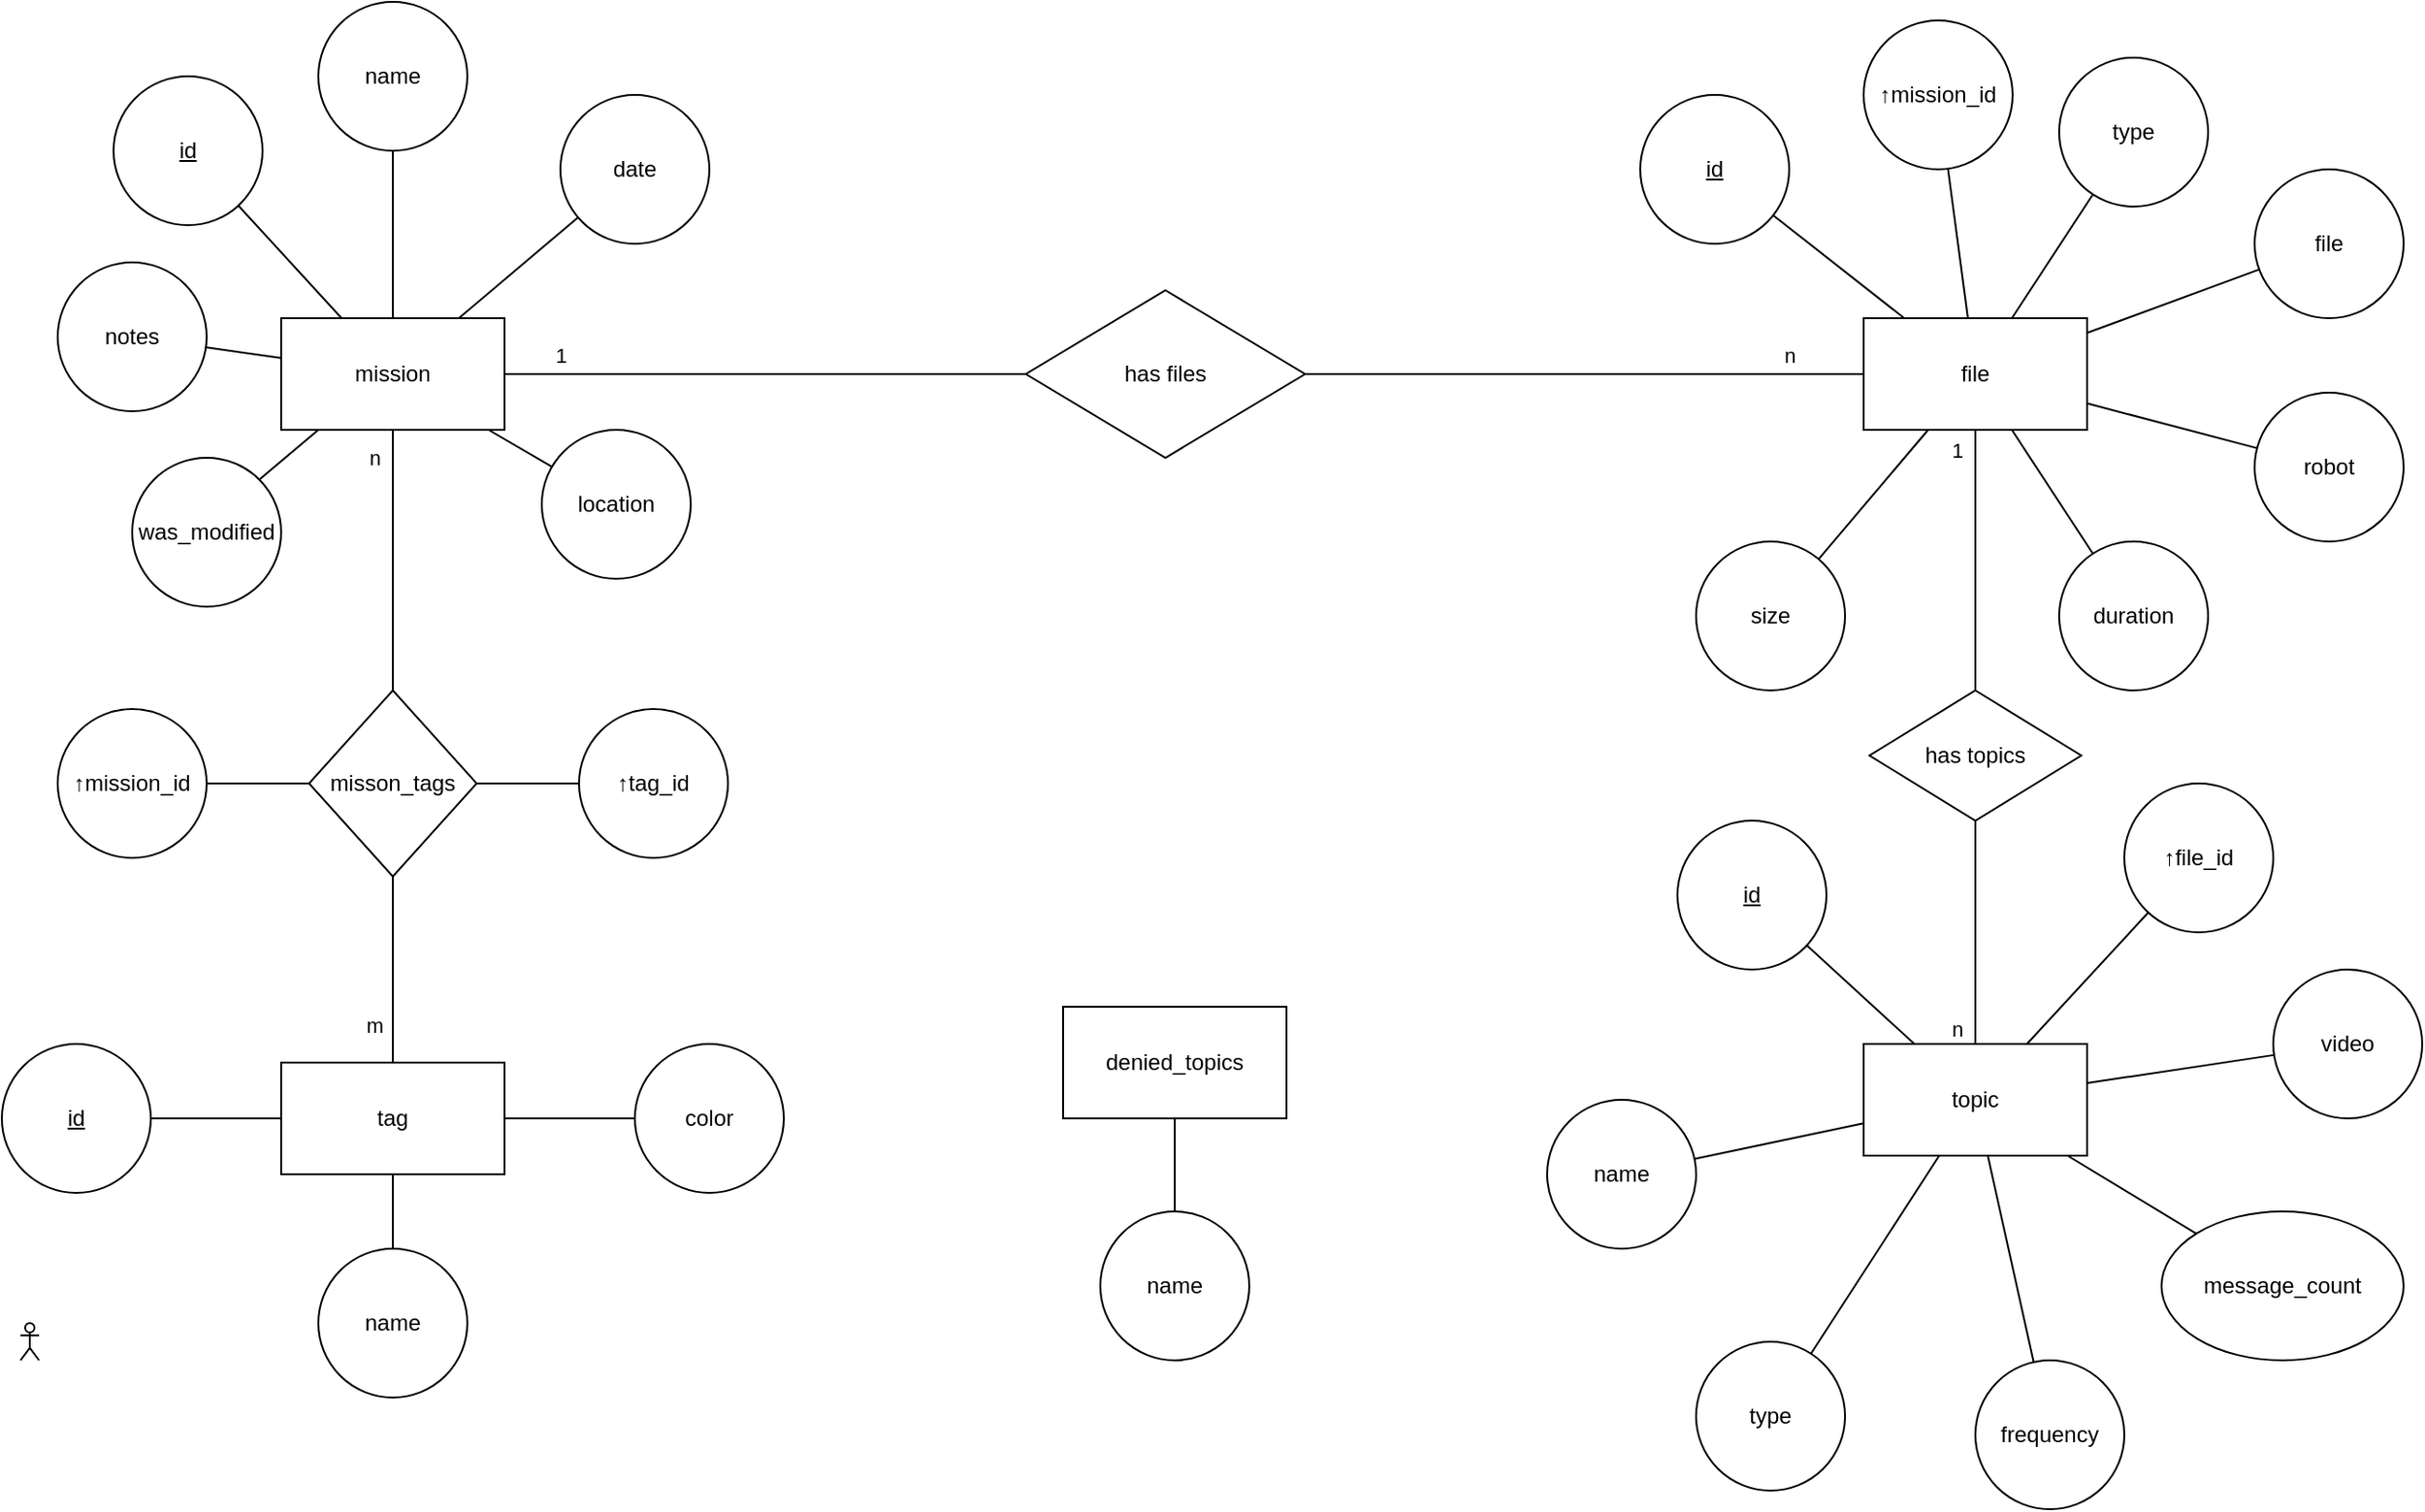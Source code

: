 <mxfile version="22.0.3" type="device">
  <diagram name="Seite-1" id="eEK6tJzWUq_Xgrh8uvsy">
    <mxGraphModel dx="2261" dy="788" grid="1" gridSize="10" guides="1" tooltips="1" connect="1" arrows="1" fold="1" page="1" pageScale="1" pageWidth="827" pageHeight="1169" math="0" shadow="0">
      <root>
        <mxCell id="0" />
        <mxCell id="1" parent="0" />
        <mxCell id="IEV2_4xZXgcrZPCh5aBY-7" value="" style="edgeStyle=none;shape=connector;rounded=0;orthogonalLoop=1;jettySize=auto;html=1;strokeColor=default;align=center;verticalAlign=middle;fontFamily=Helvetica;fontSize=11;fontColor=default;labelBackgroundColor=default;endArrow=none;" parent="1" source="IEV2_4xZXgcrZPCh5aBY-1" target="IEV2_4xZXgcrZPCh5aBY-6" edge="1">
          <mxGeometry relative="1" as="geometry" />
        </mxCell>
        <mxCell id="IEV2_4xZXgcrZPCh5aBY-9" value="" style="edgeStyle=none;shape=connector;rounded=0;orthogonalLoop=1;jettySize=auto;html=1;strokeColor=default;align=center;verticalAlign=middle;fontFamily=Helvetica;fontSize=11;fontColor=default;labelBackgroundColor=default;endArrow=none;" parent="1" source="IEV2_4xZXgcrZPCh5aBY-1" target="IEV2_4xZXgcrZPCh5aBY-8" edge="1">
          <mxGeometry relative="1" as="geometry" />
        </mxCell>
        <mxCell id="IEV2_4xZXgcrZPCh5aBY-11" value="" style="edgeStyle=none;shape=connector;rounded=0;orthogonalLoop=1;jettySize=auto;html=1;strokeColor=default;align=center;verticalAlign=middle;fontFamily=Helvetica;fontSize=11;fontColor=default;labelBackgroundColor=default;endArrow=none;" parent="1" source="IEV2_4xZXgcrZPCh5aBY-1" target="IEV2_4xZXgcrZPCh5aBY-10" edge="1">
          <mxGeometry relative="1" as="geometry" />
        </mxCell>
        <mxCell id="IEV2_4xZXgcrZPCh5aBY-13" value="" style="edgeStyle=none;shape=connector;rounded=0;orthogonalLoop=1;jettySize=auto;html=1;strokeColor=default;align=center;verticalAlign=middle;fontFamily=Helvetica;fontSize=11;fontColor=default;labelBackgroundColor=default;endArrow=none;" parent="1" source="IEV2_4xZXgcrZPCh5aBY-1" target="IEV2_4xZXgcrZPCh5aBY-12" edge="1">
          <mxGeometry relative="1" as="geometry" />
        </mxCell>
        <mxCell id="IEV2_4xZXgcrZPCh5aBY-15" value="" style="edgeStyle=none;shape=connector;rounded=0;orthogonalLoop=1;jettySize=auto;html=1;strokeColor=default;align=center;verticalAlign=middle;fontFamily=Helvetica;fontSize=11;fontColor=default;labelBackgroundColor=default;endArrow=none;" parent="1" source="IEV2_4xZXgcrZPCh5aBY-1" target="IEV2_4xZXgcrZPCh5aBY-14" edge="1">
          <mxGeometry relative="1" as="geometry" />
        </mxCell>
        <mxCell id="SEpBGBXVKz4lL8wIs69e-5" value="1" style="edgeLabel;html=1;align=center;verticalAlign=middle;resizable=0;points=[];fontFamily=Helvetica;fontSize=11;fontColor=default;labelBackgroundColor=default;" parent="IEV2_4xZXgcrZPCh5aBY-15" vertex="1" connectable="0">
          <mxGeometry x="-0.193" y="-4" relative="1" as="geometry">
            <mxPoint x="-83" y="-14" as="offset" />
          </mxGeometry>
        </mxCell>
        <mxCell id="IEV2_4xZXgcrZPCh5aBY-18" value="" style="edgeStyle=none;shape=connector;rounded=0;orthogonalLoop=1;jettySize=auto;html=1;strokeColor=default;align=center;verticalAlign=middle;fontFamily=Helvetica;fontSize=11;fontColor=default;labelBackgroundColor=default;endArrow=none;" parent="1" source="IEV2_4xZXgcrZPCh5aBY-2" target="IEV2_4xZXgcrZPCh5aBY-17" edge="1">
          <mxGeometry relative="1" as="geometry" />
        </mxCell>
        <mxCell id="IEV2_4xZXgcrZPCh5aBY-37" value="" style="edgeStyle=none;shape=connector;rounded=0;orthogonalLoop=1;jettySize=auto;html=1;strokeColor=default;align=center;verticalAlign=middle;fontFamily=Helvetica;fontSize=11;fontColor=default;labelBackgroundColor=default;endArrow=none;" parent="1" source="IEV2_4xZXgcrZPCh5aBY-1" target="IEV2_4xZXgcrZPCh5aBY-36" edge="1">
          <mxGeometry relative="1" as="geometry" />
        </mxCell>
        <mxCell id="yFVp-f67cgObmFMIJafd-4" value="" style="edgeStyle=none;shape=connector;rounded=0;orthogonalLoop=1;jettySize=auto;html=1;labelBackgroundColor=default;strokeColor=default;align=center;verticalAlign=middle;fontFamily=Helvetica;fontSize=11;fontColor=default;endArrow=none;" parent="1" source="IEV2_4xZXgcrZPCh5aBY-1" target="yFVp-f67cgObmFMIJafd-3" edge="1">
          <mxGeometry relative="1" as="geometry" />
        </mxCell>
        <mxCell id="yFVp-f67cgObmFMIJafd-20" value="n" style="edgeLabel;html=1;align=center;verticalAlign=middle;resizable=0;points=[];fontSize=11;fontFamily=Helvetica;fontColor=default;" parent="yFVp-f67cgObmFMIJafd-4" vertex="1" connectable="0">
          <mxGeometry x="-0.171" y="2" relative="1" as="geometry">
            <mxPoint x="-12" y="-43" as="offset" />
          </mxGeometry>
        </mxCell>
        <mxCell id="IEV2_4xZXgcrZPCh5aBY-1" value="mission" style="rounded=0;whiteSpace=wrap;html=1;" parent="1" vertex="1">
          <mxGeometry y="190" width="120" height="60" as="geometry" />
        </mxCell>
        <mxCell id="IEV2_4xZXgcrZPCh5aBY-16" value="" style="edgeStyle=none;shape=connector;rounded=0;orthogonalLoop=1;jettySize=auto;html=1;strokeColor=default;align=center;verticalAlign=middle;fontFamily=Helvetica;fontSize=11;fontColor=default;labelBackgroundColor=default;endArrow=none;" parent="1" source="IEV2_4xZXgcrZPCh5aBY-2" target="IEV2_4xZXgcrZPCh5aBY-14" edge="1">
          <mxGeometry relative="1" as="geometry" />
        </mxCell>
        <mxCell id="SEpBGBXVKz4lL8wIs69e-6" value="n" style="edgeLabel;html=1;align=center;verticalAlign=middle;resizable=0;points=[];fontFamily=Helvetica;fontSize=11;fontColor=default;labelBackgroundColor=default;" parent="IEV2_4xZXgcrZPCh5aBY-16" vertex="1" connectable="0">
          <mxGeometry x="-0.413" y="4" relative="1" as="geometry">
            <mxPoint x="48" y="-14" as="offset" />
          </mxGeometry>
        </mxCell>
        <mxCell id="IEV2_4xZXgcrZPCh5aBY-26" value="" style="edgeStyle=none;shape=connector;rounded=0;orthogonalLoop=1;jettySize=auto;html=1;strokeColor=default;align=center;verticalAlign=middle;fontFamily=Helvetica;fontSize=11;fontColor=default;labelBackgroundColor=default;endArrow=none;" parent="1" source="IEV2_4xZXgcrZPCh5aBY-2" target="IEV2_4xZXgcrZPCh5aBY-25" edge="1">
          <mxGeometry relative="1" as="geometry" />
        </mxCell>
        <mxCell id="IEV2_4xZXgcrZPCh5aBY-28" value="" style="edgeStyle=none;shape=connector;rounded=0;orthogonalLoop=1;jettySize=auto;html=1;strokeColor=default;align=center;verticalAlign=middle;fontFamily=Helvetica;fontSize=11;fontColor=default;labelBackgroundColor=default;endArrow=none;" parent="1" source="IEV2_4xZXgcrZPCh5aBY-2" target="IEV2_4xZXgcrZPCh5aBY-27" edge="1">
          <mxGeometry relative="1" as="geometry" />
        </mxCell>
        <mxCell id="IEV2_4xZXgcrZPCh5aBY-30" value="" style="edgeStyle=none;shape=connector;rounded=0;orthogonalLoop=1;jettySize=auto;html=1;strokeColor=default;align=center;verticalAlign=middle;fontFamily=Helvetica;fontSize=11;fontColor=default;labelBackgroundColor=default;endArrow=none;" parent="1" source="IEV2_4xZXgcrZPCh5aBY-2" target="IEV2_4xZXgcrZPCh5aBY-29" edge="1">
          <mxGeometry relative="1" as="geometry" />
        </mxCell>
        <mxCell id="IEV2_4xZXgcrZPCh5aBY-33" value="" style="edgeStyle=none;shape=connector;rounded=0;orthogonalLoop=1;jettySize=auto;html=1;strokeColor=default;align=center;verticalAlign=middle;fontFamily=Helvetica;fontSize=11;fontColor=default;labelBackgroundColor=default;endArrow=none;" parent="1" source="IEV2_4xZXgcrZPCh5aBY-2" target="IEV2_4xZXgcrZPCh5aBY-32" edge="1">
          <mxGeometry relative="1" as="geometry" />
        </mxCell>
        <mxCell id="ipABbC9-09sGIYnxHJdJ-5" value="" style="edgeStyle=none;shape=connector;rounded=0;orthogonalLoop=1;jettySize=auto;html=1;labelBackgroundColor=default;strokeColor=default;align=center;verticalAlign=middle;fontFamily=Helvetica;fontSize=11;fontColor=default;endArrow=none;" parent="1" source="q-uFyMMdHDvN8cZt7PUH-6" target="ipABbC9-09sGIYnxHJdJ-4" edge="1">
          <mxGeometry relative="1" as="geometry" />
        </mxCell>
        <mxCell id="ipABbC9-09sGIYnxHJdJ-6" value="n" style="edgeLabel;html=1;align=center;verticalAlign=middle;resizable=0;points=[];fontSize=11;fontFamily=Helvetica;fontColor=default;" parent="ipABbC9-09sGIYnxHJdJ-5" vertex="1" connectable="0">
          <mxGeometry x="0.831" y="1" relative="1" as="geometry">
            <mxPoint x="-11" y="2" as="offset" />
          </mxGeometry>
        </mxCell>
        <mxCell id="BLWQE060gQZjnjg_SST9-4" value="" style="edgeStyle=none;shape=connector;rounded=0;orthogonalLoop=1;jettySize=auto;html=1;labelBackgroundColor=default;strokeColor=default;align=center;verticalAlign=middle;fontFamily=Helvetica;fontSize=11;fontColor=default;endArrow=none;" parent="1" source="ipABbC9-09sGIYnxHJdJ-4" target="BLWQE060gQZjnjg_SST9-3" edge="1">
          <mxGeometry relative="1" as="geometry" />
        </mxCell>
        <mxCell id="q-uFyMMdHDvN8cZt7PUH-2" value="" style="edgeStyle=none;shape=connector;rounded=0;orthogonalLoop=1;jettySize=auto;html=1;labelBackgroundColor=default;strokeColor=default;align=center;verticalAlign=middle;fontFamily=Helvetica;fontSize=11;fontColor=default;endArrow=none;" parent="1" source="IEV2_4xZXgcrZPCh5aBY-2" target="IEV2_4xZXgcrZPCh5aBY-23" edge="1">
          <mxGeometry relative="1" as="geometry" />
        </mxCell>
        <mxCell id="q-uFyMMdHDvN8cZt7PUH-5" value="" style="edgeStyle=none;shape=connector;rounded=0;orthogonalLoop=1;jettySize=auto;html=1;labelBackgroundColor=default;strokeColor=default;align=center;verticalAlign=middle;fontFamily=Helvetica;fontSize=11;fontColor=default;endArrow=none;" parent="1" source="IEV2_4xZXgcrZPCh5aBY-2" target="IEV2_4xZXgcrZPCh5aBY-21" edge="1">
          <mxGeometry relative="1" as="geometry" />
        </mxCell>
        <mxCell id="IEV2_4xZXgcrZPCh5aBY-2" value="file" style="rounded=0;whiteSpace=wrap;html=1;" parent="1" vertex="1">
          <mxGeometry x="850" y="190" width="120" height="60" as="geometry" />
        </mxCell>
        <mxCell id="IEV2_4xZXgcrZPCh5aBY-6" value="name" style="ellipse;whiteSpace=wrap;html=1;rounded=0;" parent="1" vertex="1">
          <mxGeometry x="20" y="20" width="80" height="80" as="geometry" />
        </mxCell>
        <mxCell id="IEV2_4xZXgcrZPCh5aBY-8" value="&lt;u&gt;id&lt;/u&gt;" style="ellipse;whiteSpace=wrap;html=1;rounded=0;" parent="1" vertex="1">
          <mxGeometry x="-90" y="60" width="80" height="80" as="geometry" />
        </mxCell>
        <mxCell id="IEV2_4xZXgcrZPCh5aBY-10" value="location" style="ellipse;whiteSpace=wrap;html=1;rounded=0;" parent="1" vertex="1">
          <mxGeometry x="140" y="250" width="80" height="80" as="geometry" />
        </mxCell>
        <mxCell id="IEV2_4xZXgcrZPCh5aBY-12" value="notes" style="ellipse;whiteSpace=wrap;html=1;rounded=0;" parent="1" vertex="1">
          <mxGeometry x="-120" y="160" width="80" height="80" as="geometry" />
        </mxCell>
        <mxCell id="IEV2_4xZXgcrZPCh5aBY-14" value="has files" style="rhombus;whiteSpace=wrap;html=1;rounded=0;" parent="1" vertex="1">
          <mxGeometry x="400" y="175" width="150" height="90" as="geometry" />
        </mxCell>
        <mxCell id="IEV2_4xZXgcrZPCh5aBY-17" value="robot" style="ellipse;whiteSpace=wrap;html=1;rounded=0;" parent="1" vertex="1">
          <mxGeometry x="1060" y="230" width="80" height="80" as="geometry" />
        </mxCell>
        <mxCell id="IEV2_4xZXgcrZPCh5aBY-23" value="type" style="ellipse;whiteSpace=wrap;html=1;rounded=0;" parent="1" vertex="1">
          <mxGeometry x="955" y="50" width="80" height="80" as="geometry" />
        </mxCell>
        <mxCell id="IEV2_4xZXgcrZPCh5aBY-25" value="&lt;u&gt;id&lt;/u&gt;" style="ellipse;whiteSpace=wrap;html=1;rounded=0;" parent="1" vertex="1">
          <mxGeometry x="730" y="70" width="80" height="80" as="geometry" />
        </mxCell>
        <mxCell id="IEV2_4xZXgcrZPCh5aBY-27" value="duration" style="ellipse;whiteSpace=wrap;html=1;rounded=0;" parent="1" vertex="1">
          <mxGeometry x="955" y="310" width="80" height="80" as="geometry" />
        </mxCell>
        <mxCell id="IEV2_4xZXgcrZPCh5aBY-29" value="file" style="ellipse;whiteSpace=wrap;html=1;rounded=0;" parent="1" vertex="1">
          <mxGeometry x="1060" y="110" width="80" height="80" as="geometry" />
        </mxCell>
        <mxCell id="IEV2_4xZXgcrZPCh5aBY-32" value="size" style="ellipse;whiteSpace=wrap;html=1;rounded=0;" parent="1" vertex="1">
          <mxGeometry x="760" y="310" width="80" height="80" as="geometry" />
        </mxCell>
        <mxCell id="IEV2_4xZXgcrZPCh5aBY-36" value="date" style="ellipse;whiteSpace=wrap;html=1;rounded=0;" parent="1" vertex="1">
          <mxGeometry x="150" y="70" width="80" height="80" as="geometry" />
        </mxCell>
        <mxCell id="SEpBGBXVKz4lL8wIs69e-4" value="" style="group" parent="1" vertex="1" connectable="0">
          <mxGeometry x="850" y="30" width="80" height="80" as="geometry" />
        </mxCell>
        <mxCell id="IEV2_4xZXgcrZPCh5aBY-21" value="↑mission_id" style="ellipse;whiteSpace=wrap;html=1;rounded=0;" parent="SEpBGBXVKz4lL8wIs69e-4" vertex="1">
          <mxGeometry width="80" height="80" as="geometry" />
        </mxCell>
        <mxCell id="yFVp-f67cgObmFMIJafd-6" value="" style="edgeStyle=none;shape=connector;rounded=0;orthogonalLoop=1;jettySize=auto;html=1;labelBackgroundColor=default;strokeColor=default;align=center;verticalAlign=middle;fontFamily=Helvetica;fontSize=11;fontColor=default;endArrow=none;" parent="1" source="yFVp-f67cgObmFMIJafd-3" target="yFVp-f67cgObmFMIJafd-5" edge="1">
          <mxGeometry relative="1" as="geometry" />
        </mxCell>
        <mxCell id="yFVp-f67cgObmFMIJafd-21" value="m" style="edgeLabel;html=1;align=center;verticalAlign=middle;resizable=0;points=[];fontSize=11;fontFamily=Helvetica;fontColor=default;" parent="yFVp-f67cgObmFMIJafd-6" vertex="1" connectable="0">
          <mxGeometry x="0.06" y="-3" relative="1" as="geometry">
            <mxPoint x="-7" y="27" as="offset" />
          </mxGeometry>
        </mxCell>
        <mxCell id="yFVp-f67cgObmFMIJafd-12" value="" style="edgeStyle=none;shape=connector;rounded=0;orthogonalLoop=1;jettySize=auto;html=1;labelBackgroundColor=default;strokeColor=default;align=center;verticalAlign=middle;fontFamily=Helvetica;fontSize=11;fontColor=default;endArrow=none;" parent="1" source="yFVp-f67cgObmFMIJafd-3" target="yFVp-f67cgObmFMIJafd-11" edge="1">
          <mxGeometry relative="1" as="geometry" />
        </mxCell>
        <mxCell id="yFVp-f67cgObmFMIJafd-16" value="" style="edgeStyle=none;shape=connector;rounded=0;orthogonalLoop=1;jettySize=auto;html=1;labelBackgroundColor=default;strokeColor=default;align=center;verticalAlign=middle;fontFamily=Helvetica;fontSize=11;fontColor=default;endArrow=none;" parent="1" source="yFVp-f67cgObmFMIJafd-3" target="yFVp-f67cgObmFMIJafd-15" edge="1">
          <mxGeometry relative="1" as="geometry" />
        </mxCell>
        <mxCell id="yFVp-f67cgObmFMIJafd-3" value="misson_tags" style="rhombus;whiteSpace=wrap;html=1;rounded=0;" parent="1" vertex="1">
          <mxGeometry x="15" y="390" width="90" height="100" as="geometry" />
        </mxCell>
        <mxCell id="yFVp-f67cgObmFMIJafd-8" value="" style="edgeStyle=none;shape=connector;rounded=0;orthogonalLoop=1;jettySize=auto;html=1;labelBackgroundColor=default;strokeColor=default;align=center;verticalAlign=middle;fontFamily=Helvetica;fontSize=11;fontColor=default;endArrow=none;" parent="1" source="yFVp-f67cgObmFMIJafd-5" target="yFVp-f67cgObmFMIJafd-7" edge="1">
          <mxGeometry relative="1" as="geometry" />
        </mxCell>
        <mxCell id="yFVp-f67cgObmFMIJafd-10" value="" style="edgeStyle=none;shape=connector;rounded=0;orthogonalLoop=1;jettySize=auto;html=1;labelBackgroundColor=default;strokeColor=default;align=center;verticalAlign=middle;fontFamily=Helvetica;fontSize=11;fontColor=default;endArrow=none;" parent="1" source="yFVp-f67cgObmFMIJafd-5" target="yFVp-f67cgObmFMIJafd-9" edge="1">
          <mxGeometry relative="1" as="geometry" />
        </mxCell>
        <mxCell id="k9PQbAMsjBmC_e2OMfDV-5" value="" style="edgeStyle=none;shape=connector;rounded=0;orthogonalLoop=1;jettySize=auto;html=1;labelBackgroundColor=default;strokeColor=default;align=center;verticalAlign=middle;fontFamily=Helvetica;fontSize=11;fontColor=default;endArrow=none;" parent="1" source="yFVp-f67cgObmFMIJafd-5" target="k9PQbAMsjBmC_e2OMfDV-4" edge="1">
          <mxGeometry relative="1" as="geometry" />
        </mxCell>
        <mxCell id="yFVp-f67cgObmFMIJafd-5" value="tag" style="whiteSpace=wrap;html=1;rounded=0;" parent="1" vertex="1">
          <mxGeometry y="590" width="120" height="60" as="geometry" />
        </mxCell>
        <mxCell id="yFVp-f67cgObmFMIJafd-7" value="&lt;u&gt;id&lt;/u&gt;" style="ellipse;whiteSpace=wrap;html=1;rounded=0;" parent="1" vertex="1">
          <mxGeometry x="-150" y="580" width="80" height="80" as="geometry" />
        </mxCell>
        <mxCell id="yFVp-f67cgObmFMIJafd-9" value="name" style="ellipse;whiteSpace=wrap;html=1;rounded=0;" parent="1" vertex="1">
          <mxGeometry x="20" y="690" width="80" height="80" as="geometry" />
        </mxCell>
        <mxCell id="yFVp-f67cgObmFMIJafd-14" value="" style="group" parent="1" vertex="1" connectable="0">
          <mxGeometry x="-120" y="400" width="80" height="80" as="geometry" />
        </mxCell>
        <mxCell id="yFVp-f67cgObmFMIJafd-11" value="↑mission_id" style="ellipse;whiteSpace=wrap;html=1;rounded=0;" parent="yFVp-f67cgObmFMIJafd-14" vertex="1">
          <mxGeometry width="80" height="80" as="geometry" />
        </mxCell>
        <mxCell id="yFVp-f67cgObmFMIJafd-19" value="" style="group" parent="1" vertex="1" connectable="0">
          <mxGeometry x="160" y="400" width="80" height="80" as="geometry" />
        </mxCell>
        <mxCell id="yFVp-f67cgObmFMIJafd-15" value="↑tag_id" style="ellipse;whiteSpace=wrap;html=1;rounded=0;" parent="yFVp-f67cgObmFMIJafd-19" vertex="1">
          <mxGeometry width="80" height="80" as="geometry" />
        </mxCell>
        <mxCell id="k9PQbAMsjBmC_e2OMfDV-4" value="color" style="ellipse;whiteSpace=wrap;html=1;rounded=0;" parent="1" vertex="1">
          <mxGeometry x="190" y="580" width="80" height="80" as="geometry" />
        </mxCell>
        <mxCell id="ipABbC9-09sGIYnxHJdJ-9" value="" style="edgeStyle=none;shape=connector;rounded=0;orthogonalLoop=1;jettySize=auto;html=1;labelBackgroundColor=default;strokeColor=default;align=center;verticalAlign=middle;fontFamily=Helvetica;fontSize=11;fontColor=default;endArrow=none;" parent="1" source="ipABbC9-09sGIYnxHJdJ-4" target="ipABbC9-09sGIYnxHJdJ-8" edge="1">
          <mxGeometry relative="1" as="geometry" />
        </mxCell>
        <mxCell id="ipABbC9-09sGIYnxHJdJ-11" value="" style="edgeStyle=none;shape=connector;rounded=0;orthogonalLoop=1;jettySize=auto;html=1;labelBackgroundColor=default;strokeColor=default;align=center;verticalAlign=middle;fontFamily=Helvetica;fontSize=11;fontColor=default;endArrow=none;" parent="1" source="ipABbC9-09sGIYnxHJdJ-4" target="ipABbC9-09sGIYnxHJdJ-10" edge="1">
          <mxGeometry relative="1" as="geometry" />
        </mxCell>
        <mxCell id="ipABbC9-09sGIYnxHJdJ-13" value="" style="edgeStyle=none;shape=connector;rounded=0;orthogonalLoop=1;jettySize=auto;html=1;labelBackgroundColor=default;strokeColor=default;align=center;verticalAlign=middle;fontFamily=Helvetica;fontSize=11;fontColor=default;endArrow=none;" parent="1" source="ipABbC9-09sGIYnxHJdJ-4" target="ipABbC9-09sGIYnxHJdJ-12" edge="1">
          <mxGeometry relative="1" as="geometry" />
        </mxCell>
        <mxCell id="ipABbC9-09sGIYnxHJdJ-17" value="" style="edgeStyle=none;shape=connector;rounded=0;orthogonalLoop=1;jettySize=auto;html=1;labelBackgroundColor=default;strokeColor=default;align=center;verticalAlign=middle;fontFamily=Helvetica;fontSize=11;fontColor=default;endArrow=none;" parent="1" source="ipABbC9-09sGIYnxHJdJ-4" target="ipABbC9-09sGIYnxHJdJ-16" edge="1">
          <mxGeometry relative="1" as="geometry" />
        </mxCell>
        <mxCell id="ipABbC9-09sGIYnxHJdJ-19" value="" style="edgeStyle=none;shape=connector;rounded=0;orthogonalLoop=1;jettySize=auto;html=1;labelBackgroundColor=default;strokeColor=default;align=center;verticalAlign=middle;fontFamily=Helvetica;fontSize=11;fontColor=default;endArrow=none;" parent="1" source="ipABbC9-09sGIYnxHJdJ-4" target="ipABbC9-09sGIYnxHJdJ-18" edge="1">
          <mxGeometry relative="1" as="geometry" />
        </mxCell>
        <mxCell id="GxTMJVjgtSulGISOloFj-5" value="" style="edgeStyle=none;shape=connector;rounded=0;orthogonalLoop=1;jettySize=auto;html=1;labelBackgroundColor=default;strokeColor=default;align=center;verticalAlign=middle;fontFamily=Helvetica;fontSize=11;fontColor=default;endArrow=none;" parent="1" source="ipABbC9-09sGIYnxHJdJ-4" target="GxTMJVjgtSulGISOloFj-4" edge="1">
          <mxGeometry relative="1" as="geometry" />
        </mxCell>
        <mxCell id="ipABbC9-09sGIYnxHJdJ-4" value="topic" style="rounded=0;whiteSpace=wrap;html=1;" parent="1" vertex="1">
          <mxGeometry x="850" y="580" width="120" height="60" as="geometry" />
        </mxCell>
        <mxCell id="ipABbC9-09sGIYnxHJdJ-8" value="&lt;u&gt;id&lt;/u&gt;" style="ellipse;whiteSpace=wrap;html=1;rounded=0;" parent="1" vertex="1">
          <mxGeometry x="750" y="460" width="80" height="80" as="geometry" />
        </mxCell>
        <mxCell id="ipABbC9-09sGIYnxHJdJ-10" value="↑file_id" style="ellipse;whiteSpace=wrap;html=1;rounded=0;" parent="1" vertex="1">
          <mxGeometry x="990" y="440" width="80" height="80" as="geometry" />
        </mxCell>
        <mxCell id="ipABbC9-09sGIYnxHJdJ-12" value="type" style="ellipse;whiteSpace=wrap;html=1;rounded=0;" parent="1" vertex="1">
          <mxGeometry x="760" y="740" width="80" height="80" as="geometry" />
        </mxCell>
        <mxCell id="ipABbC9-09sGIYnxHJdJ-16" value="message_count" style="ellipse;whiteSpace=wrap;html=1;rounded=0;" parent="1" vertex="1">
          <mxGeometry x="1010" y="670" width="130" height="80" as="geometry" />
        </mxCell>
        <mxCell id="ipABbC9-09sGIYnxHJdJ-18" value="frequency" style="ellipse;whiteSpace=wrap;html=1;rounded=0;" parent="1" vertex="1">
          <mxGeometry x="910" y="750" width="80" height="80" as="geometry" />
        </mxCell>
        <mxCell id="BLWQE060gQZjnjg_SST9-3" value="video" style="ellipse;whiteSpace=wrap;html=1;rounded=0;" parent="1" vertex="1">
          <mxGeometry x="1070" y="540" width="80" height="80" as="geometry" />
        </mxCell>
        <mxCell id="RcVnaj8hzA17jldWTwCv-8" value="" style="edgeStyle=none;shape=connector;rounded=0;orthogonalLoop=1;jettySize=auto;html=1;labelBackgroundColor=default;strokeColor=default;align=center;verticalAlign=middle;fontFamily=Helvetica;fontSize=11;fontColor=default;endArrow=none;" parent="1" source="RcVnaj8hzA17jldWTwCv-3" target="RcVnaj8hzA17jldWTwCv-7" edge="1">
          <mxGeometry relative="1" as="geometry" />
        </mxCell>
        <mxCell id="GxTMJVjgtSulGISOloFj-6" value="" style="edgeStyle=none;shape=connector;rounded=0;orthogonalLoop=1;jettySize=auto;html=1;labelBackgroundColor=default;strokeColor=default;align=center;verticalAlign=middle;fontFamily=Helvetica;fontSize=11;fontColor=default;endArrow=none;" parent="1" source="RcVnaj8hzA17jldWTwCv-3" target="RcVnaj8hzA17jldWTwCv-7" edge="1">
          <mxGeometry relative="1" as="geometry" />
        </mxCell>
        <mxCell id="RcVnaj8hzA17jldWTwCv-3" value="denied_topics" style="rounded=0;whiteSpace=wrap;html=1;" parent="1" vertex="1">
          <mxGeometry x="420" y="560" width="120" height="60" as="geometry" />
        </mxCell>
        <mxCell id="RcVnaj8hzA17jldWTwCv-7" value="name" style="ellipse;whiteSpace=wrap;html=1;rounded=0;" parent="1" vertex="1">
          <mxGeometry x="440" y="670" width="80" height="80" as="geometry" />
        </mxCell>
        <mxCell id="8NAuEe5c0ST5DLCa6EPP-1" value="was_modified" style="ellipse;whiteSpace=wrap;html=1;" parent="1" vertex="1">
          <mxGeometry x="-80" y="265" width="80" height="80" as="geometry" />
        </mxCell>
        <mxCell id="8NAuEe5c0ST5DLCa6EPP-9" value="" style="edgeStyle=none;shape=connector;rounded=0;orthogonalLoop=1;jettySize=auto;html=1;strokeColor=default;align=center;verticalAlign=middle;fontFamily=Helvetica;fontSize=11;fontColor=default;labelBackgroundColor=default;endArrow=none;exitX=1;exitY=0;exitDx=0;exitDy=0;" parent="1" source="8NAuEe5c0ST5DLCa6EPP-1" edge="1">
          <mxGeometry relative="1" as="geometry">
            <mxPoint x="20" y="280" as="sourcePoint" />
            <mxPoint x="20" y="250" as="targetPoint" />
          </mxGeometry>
        </mxCell>
        <mxCell id="VCq3mGGEcrbTaUbiRSpF-1" value="" style="shape=umlActor;verticalLabelPosition=bottom;verticalAlign=top;html=1;outlineConnect=0;" parent="1" vertex="1">
          <mxGeometry x="-140" y="730" width="10" height="20" as="geometry" />
        </mxCell>
        <mxCell id="q-uFyMMdHDvN8cZt7PUH-7" value="" style="edgeStyle=none;shape=connector;rounded=0;orthogonalLoop=1;jettySize=auto;html=1;labelBackgroundColor=default;strokeColor=default;align=center;verticalAlign=middle;fontFamily=Helvetica;fontSize=11;fontColor=default;endArrow=none;" parent="1" source="IEV2_4xZXgcrZPCh5aBY-2" target="q-uFyMMdHDvN8cZt7PUH-6" edge="1">
          <mxGeometry relative="1" as="geometry">
            <mxPoint x="910" y="250" as="sourcePoint" />
            <mxPoint x="910" y="580" as="targetPoint" />
          </mxGeometry>
        </mxCell>
        <mxCell id="q-uFyMMdHDvN8cZt7PUH-9" value="1" style="edgeLabel;html=1;align=center;verticalAlign=middle;resizable=0;points=[];fontSize=11;fontFamily=Helvetica;fontColor=default;" parent="q-uFyMMdHDvN8cZt7PUH-7" vertex="1" connectable="0">
          <mxGeometry x="-0.845" y="1" relative="1" as="geometry">
            <mxPoint x="-11" as="offset" />
          </mxGeometry>
        </mxCell>
        <mxCell id="q-uFyMMdHDvN8cZt7PUH-6" value="has topics" style="rhombus;whiteSpace=wrap;html=1;rounded=0;" parent="1" vertex="1">
          <mxGeometry x="853.13" y="390" width="113.75" height="70" as="geometry" />
        </mxCell>
        <mxCell id="GxTMJVjgtSulGISOloFj-4" value="name" style="ellipse;whiteSpace=wrap;html=1;rounded=0;" parent="1" vertex="1">
          <mxGeometry x="680" y="610" width="80" height="80" as="geometry" />
        </mxCell>
      </root>
    </mxGraphModel>
  </diagram>
</mxfile>
